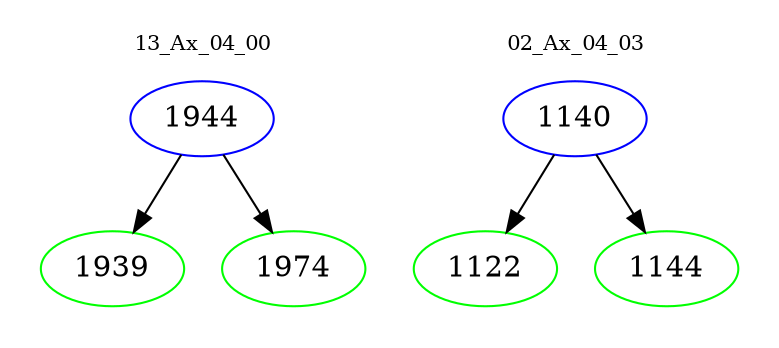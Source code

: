 digraph{
subgraph cluster_0 {
color = white
label = "13_Ax_04_00";
fontsize=10;
T0_1944 [label="1944", color="blue"]
T0_1944 -> T0_1939 [color="black"]
T0_1939 [label="1939", color="green"]
T0_1944 -> T0_1974 [color="black"]
T0_1974 [label="1974", color="green"]
}
subgraph cluster_1 {
color = white
label = "02_Ax_04_03";
fontsize=10;
T1_1140 [label="1140", color="blue"]
T1_1140 -> T1_1122 [color="black"]
T1_1122 [label="1122", color="green"]
T1_1140 -> T1_1144 [color="black"]
T1_1144 [label="1144", color="green"]
}
}
